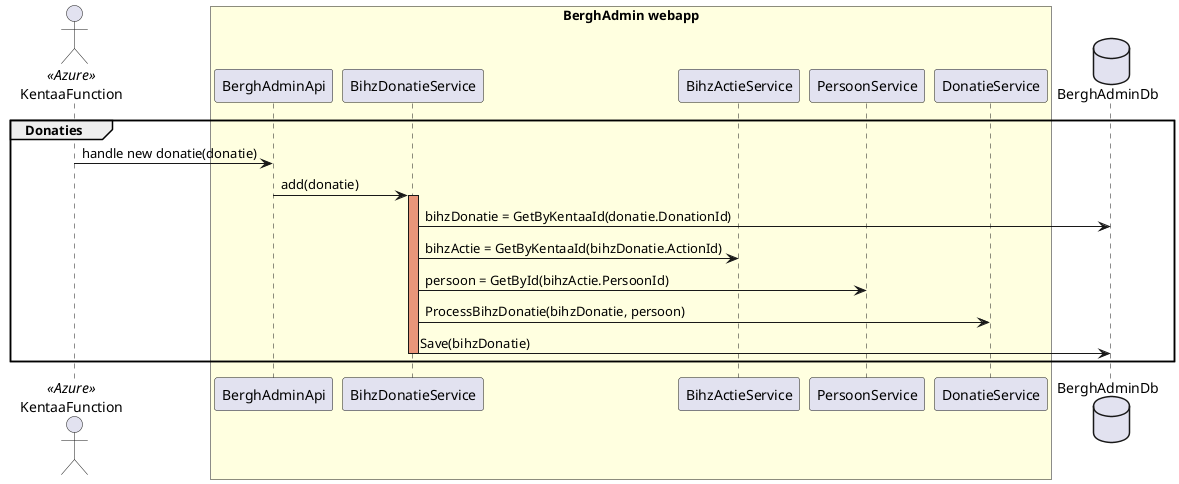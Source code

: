 @startuml KentaaVerwerkDonatieSequence

actor       KentaaFunction <<Azure>>
box "BerghAdmin webapp" #lightyellow
participant BerghAdminApi
participant BihzDonatieService
participant BihzActieService
participant PersoonService
participant DonatieService
end box
database BerghAdminDb


group Donaties
KentaaFunction -> BerghAdminApi : handle new donatie(donatie)

BerghAdminApi -> BihzDonatieService : add(donatie)

activate BihzDonatieService #DarkSalmon
BihzDonatieService -> BerghAdminDb : bihzDonatie = GetByKentaaId(donatie.DonationId)
BihzDonatieService -> BihzActieService : bihzActie = GetByKentaaId(bihzDonatie.ActionId)
BihzDonatieService -> PersoonService : persoon = GetById(bihzActie.PersoonId)
BihzDonatieService -> DonatieService : ProcessBihzDonatie(bihzDonatie, persoon)
BihzDonatieService -> BerghAdminDb : Save(bihzDonatie)
deactivate BihzDonatieService
end

@enduml
